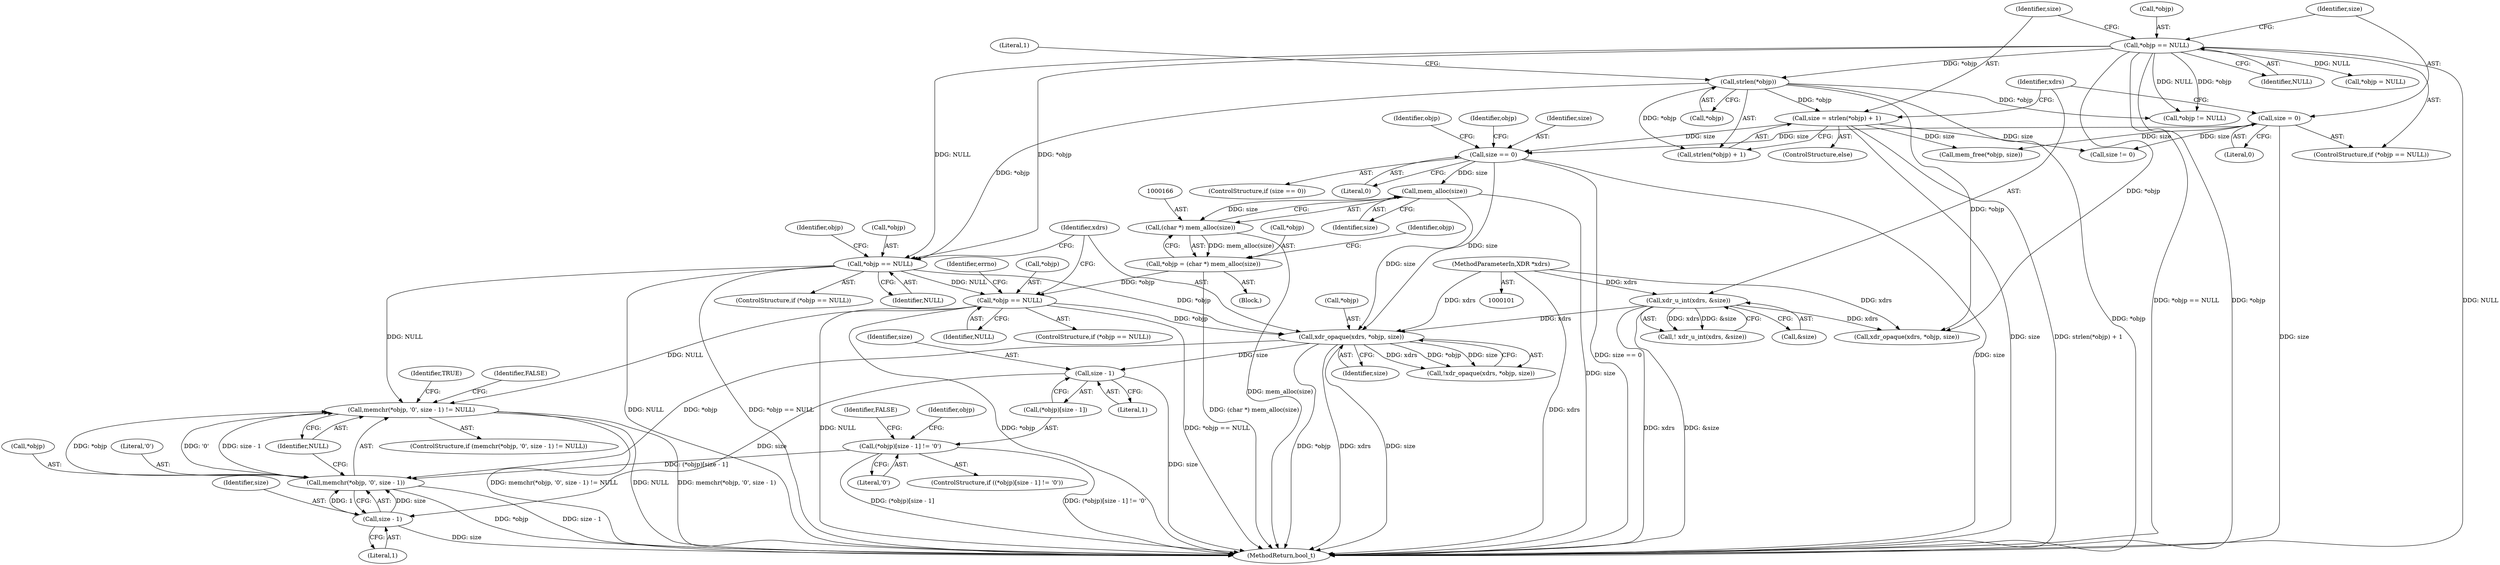 digraph "0_krb5_df17a1224a3406f57477bcd372c61e04c0e5a5bb@API" {
"1000201" [label="(Call,memchr(*objp, '\0', size - 1) != NULL)"];
"1000202" [label="(Call,memchr(*objp, '\0', size - 1))"];
"1000182" [label="(Call,xdr_opaque(xdrs, *objp, size))"];
"1000131" [label="(Call,xdr_u_int(xdrs, &size))"];
"1000102" [label="(MethodParameterIn,XDR *xdrs)"];
"1000157" [label="(Call,*objp == NULL)"];
"1000125" [label="(Call,strlen(*objp))"];
"1000114" [label="(Call,*objp == NULL)"];
"1000170" [label="(Call,*objp == NULL)"];
"1000162" [label="(Call,*objp = (char *) mem_alloc(size))"];
"1000165" [label="(Call,(char *) mem_alloc(size))"];
"1000167" [label="(Call,mem_alloc(size))"];
"1000145" [label="(Call,size == 0)"];
"1000122" [label="(Call,size = strlen(*objp) + 1)"];
"1000118" [label="(Call,size = 0)"];
"1000190" [label="(Call,(*objp)[size - 1] != '\0')"];
"1000206" [label="(Call,size - 1)"];
"1000194" [label="(Call,size - 1)"];
"1000209" [label="(Identifier,NULL)"];
"1000133" [label="(Call,&size)"];
"1000173" [label="(Identifier,NULL)"];
"1000190" [label="(Call,(*objp)[size - 1] != '\0')"];
"1000161" [label="(Block,)"];
"1000124" [label="(Call,strlen(*objp) + 1)"];
"1000204" [label="(Identifier,objp)"];
"1000194" [label="(Call,size - 1)"];
"1000156" [label="(ControlStructure,if (*objp == NULL))"];
"1000114" [label="(Call,*objp == NULL)"];
"1000128" [label="(Literal,1)"];
"1000220" [label="(Call,xdr_opaque(xdrs, *objp, size))"];
"1000168" [label="(Identifier,size)"];
"1000200" [label="(ControlStructure,if (memchr(*objp, '\0', size - 1) != NULL))"];
"1000186" [label="(Identifier,size)"];
"1000184" [label="(Call,*objp)"];
"1000123" [label="(Identifier,size)"];
"1000118" [label="(Call,size = 0)"];
"1000203" [label="(Call,*objp)"];
"1000195" [label="(Identifier,size)"];
"1000125" [label="(Call,strlen(*objp))"];
"1000115" [label="(Call,*objp)"];
"1000182" [label="(Call,xdr_opaque(xdrs, *objp, size))"];
"1000164" [label="(Identifier,objp)"];
"1000119" [label="(Identifier,size)"];
"1000159" [label="(Identifier,objp)"];
"1000191" [label="(Call,(*objp)[size - 1])"];
"1000120" [label="(Literal,0)"];
"1000162" [label="(Call,*objp = (char *) mem_alloc(size))"];
"1000211" [label="(Identifier,FALSE)"];
"1000145" [label="(Call,size == 0)"];
"1000171" [label="(Call,*objp)"];
"1000157" [label="(Call,*objp == NULL)"];
"1000183" [label="(Identifier,xdrs)"];
"1000197" [label="(Literal,'\0')"];
"1000126" [label="(Call,*objp)"];
"1000130" [label="(Call,! xdr_u_int(xdrs, &size))"];
"1000229" [label="(Call,*objp != NULL)"];
"1000205" [label="(Literal,'\0')"];
"1000144" [label="(ControlStructure,if (size == 0))"];
"1000207" [label="(Identifier,size)"];
"1000201" [label="(Call,memchr(*objp, '\0', size - 1) != NULL)"];
"1000199" [label="(Identifier,FALSE)"];
"1000117" [label="(Identifier,NULL)"];
"1000189" [label="(ControlStructure,if ((*objp)[size - 1] != '\0'))"];
"1000176" [label="(Identifier,errno)"];
"1000213" [label="(Identifier,TRUE)"];
"1000233" [label="(Call,mem_free(*objp, size))"];
"1000170" [label="(Call,*objp == NULL)"];
"1000146" [label="(Identifier,size)"];
"1000121" [label="(ControlStructure,else)"];
"1000245" [label="(MethodReturn,bool_t)"];
"1000206" [label="(Call,size - 1)"];
"1000158" [label="(Call,*objp)"];
"1000196" [label="(Literal,1)"];
"1000102" [label="(MethodParameterIn,XDR *xdrs)"];
"1000113" [label="(ControlStructure,if (*objp == NULL))"];
"1000149" [label="(Call,*objp = NULL)"];
"1000163" [label="(Call,*objp)"];
"1000132" [label="(Identifier,xdrs)"];
"1000122" [label="(Call,size = strlen(*objp) + 1)"];
"1000208" [label="(Literal,1)"];
"1000172" [label="(Identifier,objp)"];
"1000216" [label="(Call,size != 0)"];
"1000160" [label="(Identifier,NULL)"];
"1000147" [label="(Literal,0)"];
"1000202" [label="(Call,memchr(*objp, '\0', size - 1))"];
"1000181" [label="(Call,!xdr_opaque(xdrs, *objp, size))"];
"1000131" [label="(Call,xdr_u_int(xdrs, &size))"];
"1000167" [label="(Call,mem_alloc(size))"];
"1000151" [label="(Identifier,objp)"];
"1000169" [label="(ControlStructure,if (*objp == NULL))"];
"1000165" [label="(Call,(char *) mem_alloc(size))"];
"1000201" -> "1000200"  [label="AST: "];
"1000201" -> "1000209"  [label="CFG: "];
"1000202" -> "1000201"  [label="AST: "];
"1000209" -> "1000201"  [label="AST: "];
"1000211" -> "1000201"  [label="CFG: "];
"1000213" -> "1000201"  [label="CFG: "];
"1000201" -> "1000245"  [label="DDG: memchr(*objp, '\0', size - 1) != NULL"];
"1000201" -> "1000245"  [label="DDG: NULL"];
"1000201" -> "1000245"  [label="DDG: memchr(*objp, '\0', size - 1)"];
"1000202" -> "1000201"  [label="DDG: *objp"];
"1000202" -> "1000201"  [label="DDG: '\0'"];
"1000202" -> "1000201"  [label="DDG: size - 1"];
"1000157" -> "1000201"  [label="DDG: NULL"];
"1000170" -> "1000201"  [label="DDG: NULL"];
"1000202" -> "1000206"  [label="CFG: "];
"1000203" -> "1000202"  [label="AST: "];
"1000205" -> "1000202"  [label="AST: "];
"1000206" -> "1000202"  [label="AST: "];
"1000209" -> "1000202"  [label="CFG: "];
"1000202" -> "1000245"  [label="DDG: size - 1"];
"1000202" -> "1000245"  [label="DDG: *objp"];
"1000182" -> "1000202"  [label="DDG: *objp"];
"1000190" -> "1000202"  [label="DDG: (*objp)[size - 1]"];
"1000206" -> "1000202"  [label="DDG: size"];
"1000206" -> "1000202"  [label="DDG: 1"];
"1000182" -> "1000181"  [label="AST: "];
"1000182" -> "1000186"  [label="CFG: "];
"1000183" -> "1000182"  [label="AST: "];
"1000184" -> "1000182"  [label="AST: "];
"1000186" -> "1000182"  [label="AST: "];
"1000181" -> "1000182"  [label="CFG: "];
"1000182" -> "1000245"  [label="DDG: size"];
"1000182" -> "1000245"  [label="DDG: *objp"];
"1000182" -> "1000245"  [label="DDG: xdrs"];
"1000182" -> "1000181"  [label="DDG: xdrs"];
"1000182" -> "1000181"  [label="DDG: *objp"];
"1000182" -> "1000181"  [label="DDG: size"];
"1000131" -> "1000182"  [label="DDG: xdrs"];
"1000102" -> "1000182"  [label="DDG: xdrs"];
"1000157" -> "1000182"  [label="DDG: *objp"];
"1000170" -> "1000182"  [label="DDG: *objp"];
"1000167" -> "1000182"  [label="DDG: size"];
"1000145" -> "1000182"  [label="DDG: size"];
"1000182" -> "1000194"  [label="DDG: size"];
"1000131" -> "1000130"  [label="AST: "];
"1000131" -> "1000133"  [label="CFG: "];
"1000132" -> "1000131"  [label="AST: "];
"1000133" -> "1000131"  [label="AST: "];
"1000130" -> "1000131"  [label="CFG: "];
"1000131" -> "1000245"  [label="DDG: xdrs"];
"1000131" -> "1000245"  [label="DDG: &size"];
"1000131" -> "1000130"  [label="DDG: xdrs"];
"1000131" -> "1000130"  [label="DDG: &size"];
"1000102" -> "1000131"  [label="DDG: xdrs"];
"1000131" -> "1000220"  [label="DDG: xdrs"];
"1000102" -> "1000101"  [label="AST: "];
"1000102" -> "1000245"  [label="DDG: xdrs"];
"1000102" -> "1000220"  [label="DDG: xdrs"];
"1000157" -> "1000156"  [label="AST: "];
"1000157" -> "1000160"  [label="CFG: "];
"1000158" -> "1000157"  [label="AST: "];
"1000160" -> "1000157"  [label="AST: "];
"1000164" -> "1000157"  [label="CFG: "];
"1000183" -> "1000157"  [label="CFG: "];
"1000157" -> "1000245"  [label="DDG: *objp == NULL"];
"1000157" -> "1000245"  [label="DDG: NULL"];
"1000125" -> "1000157"  [label="DDG: *objp"];
"1000114" -> "1000157"  [label="DDG: *objp"];
"1000114" -> "1000157"  [label="DDG: NULL"];
"1000157" -> "1000170"  [label="DDG: NULL"];
"1000125" -> "1000124"  [label="AST: "];
"1000125" -> "1000126"  [label="CFG: "];
"1000126" -> "1000125"  [label="AST: "];
"1000128" -> "1000125"  [label="CFG: "];
"1000125" -> "1000245"  [label="DDG: *objp"];
"1000125" -> "1000122"  [label="DDG: *objp"];
"1000125" -> "1000124"  [label="DDG: *objp"];
"1000114" -> "1000125"  [label="DDG: *objp"];
"1000125" -> "1000220"  [label="DDG: *objp"];
"1000125" -> "1000229"  [label="DDG: *objp"];
"1000114" -> "1000113"  [label="AST: "];
"1000114" -> "1000117"  [label="CFG: "];
"1000115" -> "1000114"  [label="AST: "];
"1000117" -> "1000114"  [label="AST: "];
"1000119" -> "1000114"  [label="CFG: "];
"1000123" -> "1000114"  [label="CFG: "];
"1000114" -> "1000245"  [label="DDG: NULL"];
"1000114" -> "1000245"  [label="DDG: *objp == NULL"];
"1000114" -> "1000245"  [label="DDG: *objp"];
"1000114" -> "1000149"  [label="DDG: NULL"];
"1000114" -> "1000220"  [label="DDG: *objp"];
"1000114" -> "1000229"  [label="DDG: *objp"];
"1000114" -> "1000229"  [label="DDG: NULL"];
"1000170" -> "1000169"  [label="AST: "];
"1000170" -> "1000173"  [label="CFG: "];
"1000171" -> "1000170"  [label="AST: "];
"1000173" -> "1000170"  [label="AST: "];
"1000176" -> "1000170"  [label="CFG: "];
"1000183" -> "1000170"  [label="CFG: "];
"1000170" -> "1000245"  [label="DDG: NULL"];
"1000170" -> "1000245"  [label="DDG: *objp"];
"1000170" -> "1000245"  [label="DDG: *objp == NULL"];
"1000162" -> "1000170"  [label="DDG: *objp"];
"1000162" -> "1000161"  [label="AST: "];
"1000162" -> "1000165"  [label="CFG: "];
"1000163" -> "1000162"  [label="AST: "];
"1000165" -> "1000162"  [label="AST: "];
"1000172" -> "1000162"  [label="CFG: "];
"1000162" -> "1000245"  [label="DDG: (char *) mem_alloc(size)"];
"1000165" -> "1000162"  [label="DDG: mem_alloc(size)"];
"1000165" -> "1000167"  [label="CFG: "];
"1000166" -> "1000165"  [label="AST: "];
"1000167" -> "1000165"  [label="AST: "];
"1000165" -> "1000245"  [label="DDG: mem_alloc(size)"];
"1000167" -> "1000165"  [label="DDG: size"];
"1000167" -> "1000168"  [label="CFG: "];
"1000168" -> "1000167"  [label="AST: "];
"1000167" -> "1000245"  [label="DDG: size"];
"1000145" -> "1000167"  [label="DDG: size"];
"1000145" -> "1000144"  [label="AST: "];
"1000145" -> "1000147"  [label="CFG: "];
"1000146" -> "1000145"  [label="AST: "];
"1000147" -> "1000145"  [label="AST: "];
"1000151" -> "1000145"  [label="CFG: "];
"1000159" -> "1000145"  [label="CFG: "];
"1000145" -> "1000245"  [label="DDG: size == 0"];
"1000145" -> "1000245"  [label="DDG: size"];
"1000122" -> "1000145"  [label="DDG: size"];
"1000118" -> "1000145"  [label="DDG: size"];
"1000122" -> "1000121"  [label="AST: "];
"1000122" -> "1000124"  [label="CFG: "];
"1000123" -> "1000122"  [label="AST: "];
"1000124" -> "1000122"  [label="AST: "];
"1000132" -> "1000122"  [label="CFG: "];
"1000122" -> "1000245"  [label="DDG: size"];
"1000122" -> "1000245"  [label="DDG: strlen(*objp) + 1"];
"1000122" -> "1000216"  [label="DDG: size"];
"1000122" -> "1000233"  [label="DDG: size"];
"1000118" -> "1000113"  [label="AST: "];
"1000118" -> "1000120"  [label="CFG: "];
"1000119" -> "1000118"  [label="AST: "];
"1000120" -> "1000118"  [label="AST: "];
"1000132" -> "1000118"  [label="CFG: "];
"1000118" -> "1000245"  [label="DDG: size"];
"1000118" -> "1000216"  [label="DDG: size"];
"1000118" -> "1000233"  [label="DDG: size"];
"1000190" -> "1000189"  [label="AST: "];
"1000190" -> "1000197"  [label="CFG: "];
"1000191" -> "1000190"  [label="AST: "];
"1000197" -> "1000190"  [label="AST: "];
"1000199" -> "1000190"  [label="CFG: "];
"1000204" -> "1000190"  [label="CFG: "];
"1000190" -> "1000245"  [label="DDG: (*objp)[size - 1] != '\0'"];
"1000190" -> "1000245"  [label="DDG: (*objp)[size - 1]"];
"1000206" -> "1000208"  [label="CFG: "];
"1000207" -> "1000206"  [label="AST: "];
"1000208" -> "1000206"  [label="AST: "];
"1000206" -> "1000245"  [label="DDG: size"];
"1000194" -> "1000206"  [label="DDG: size"];
"1000194" -> "1000191"  [label="AST: "];
"1000194" -> "1000196"  [label="CFG: "];
"1000195" -> "1000194"  [label="AST: "];
"1000196" -> "1000194"  [label="AST: "];
"1000191" -> "1000194"  [label="CFG: "];
"1000194" -> "1000245"  [label="DDG: size"];
}
